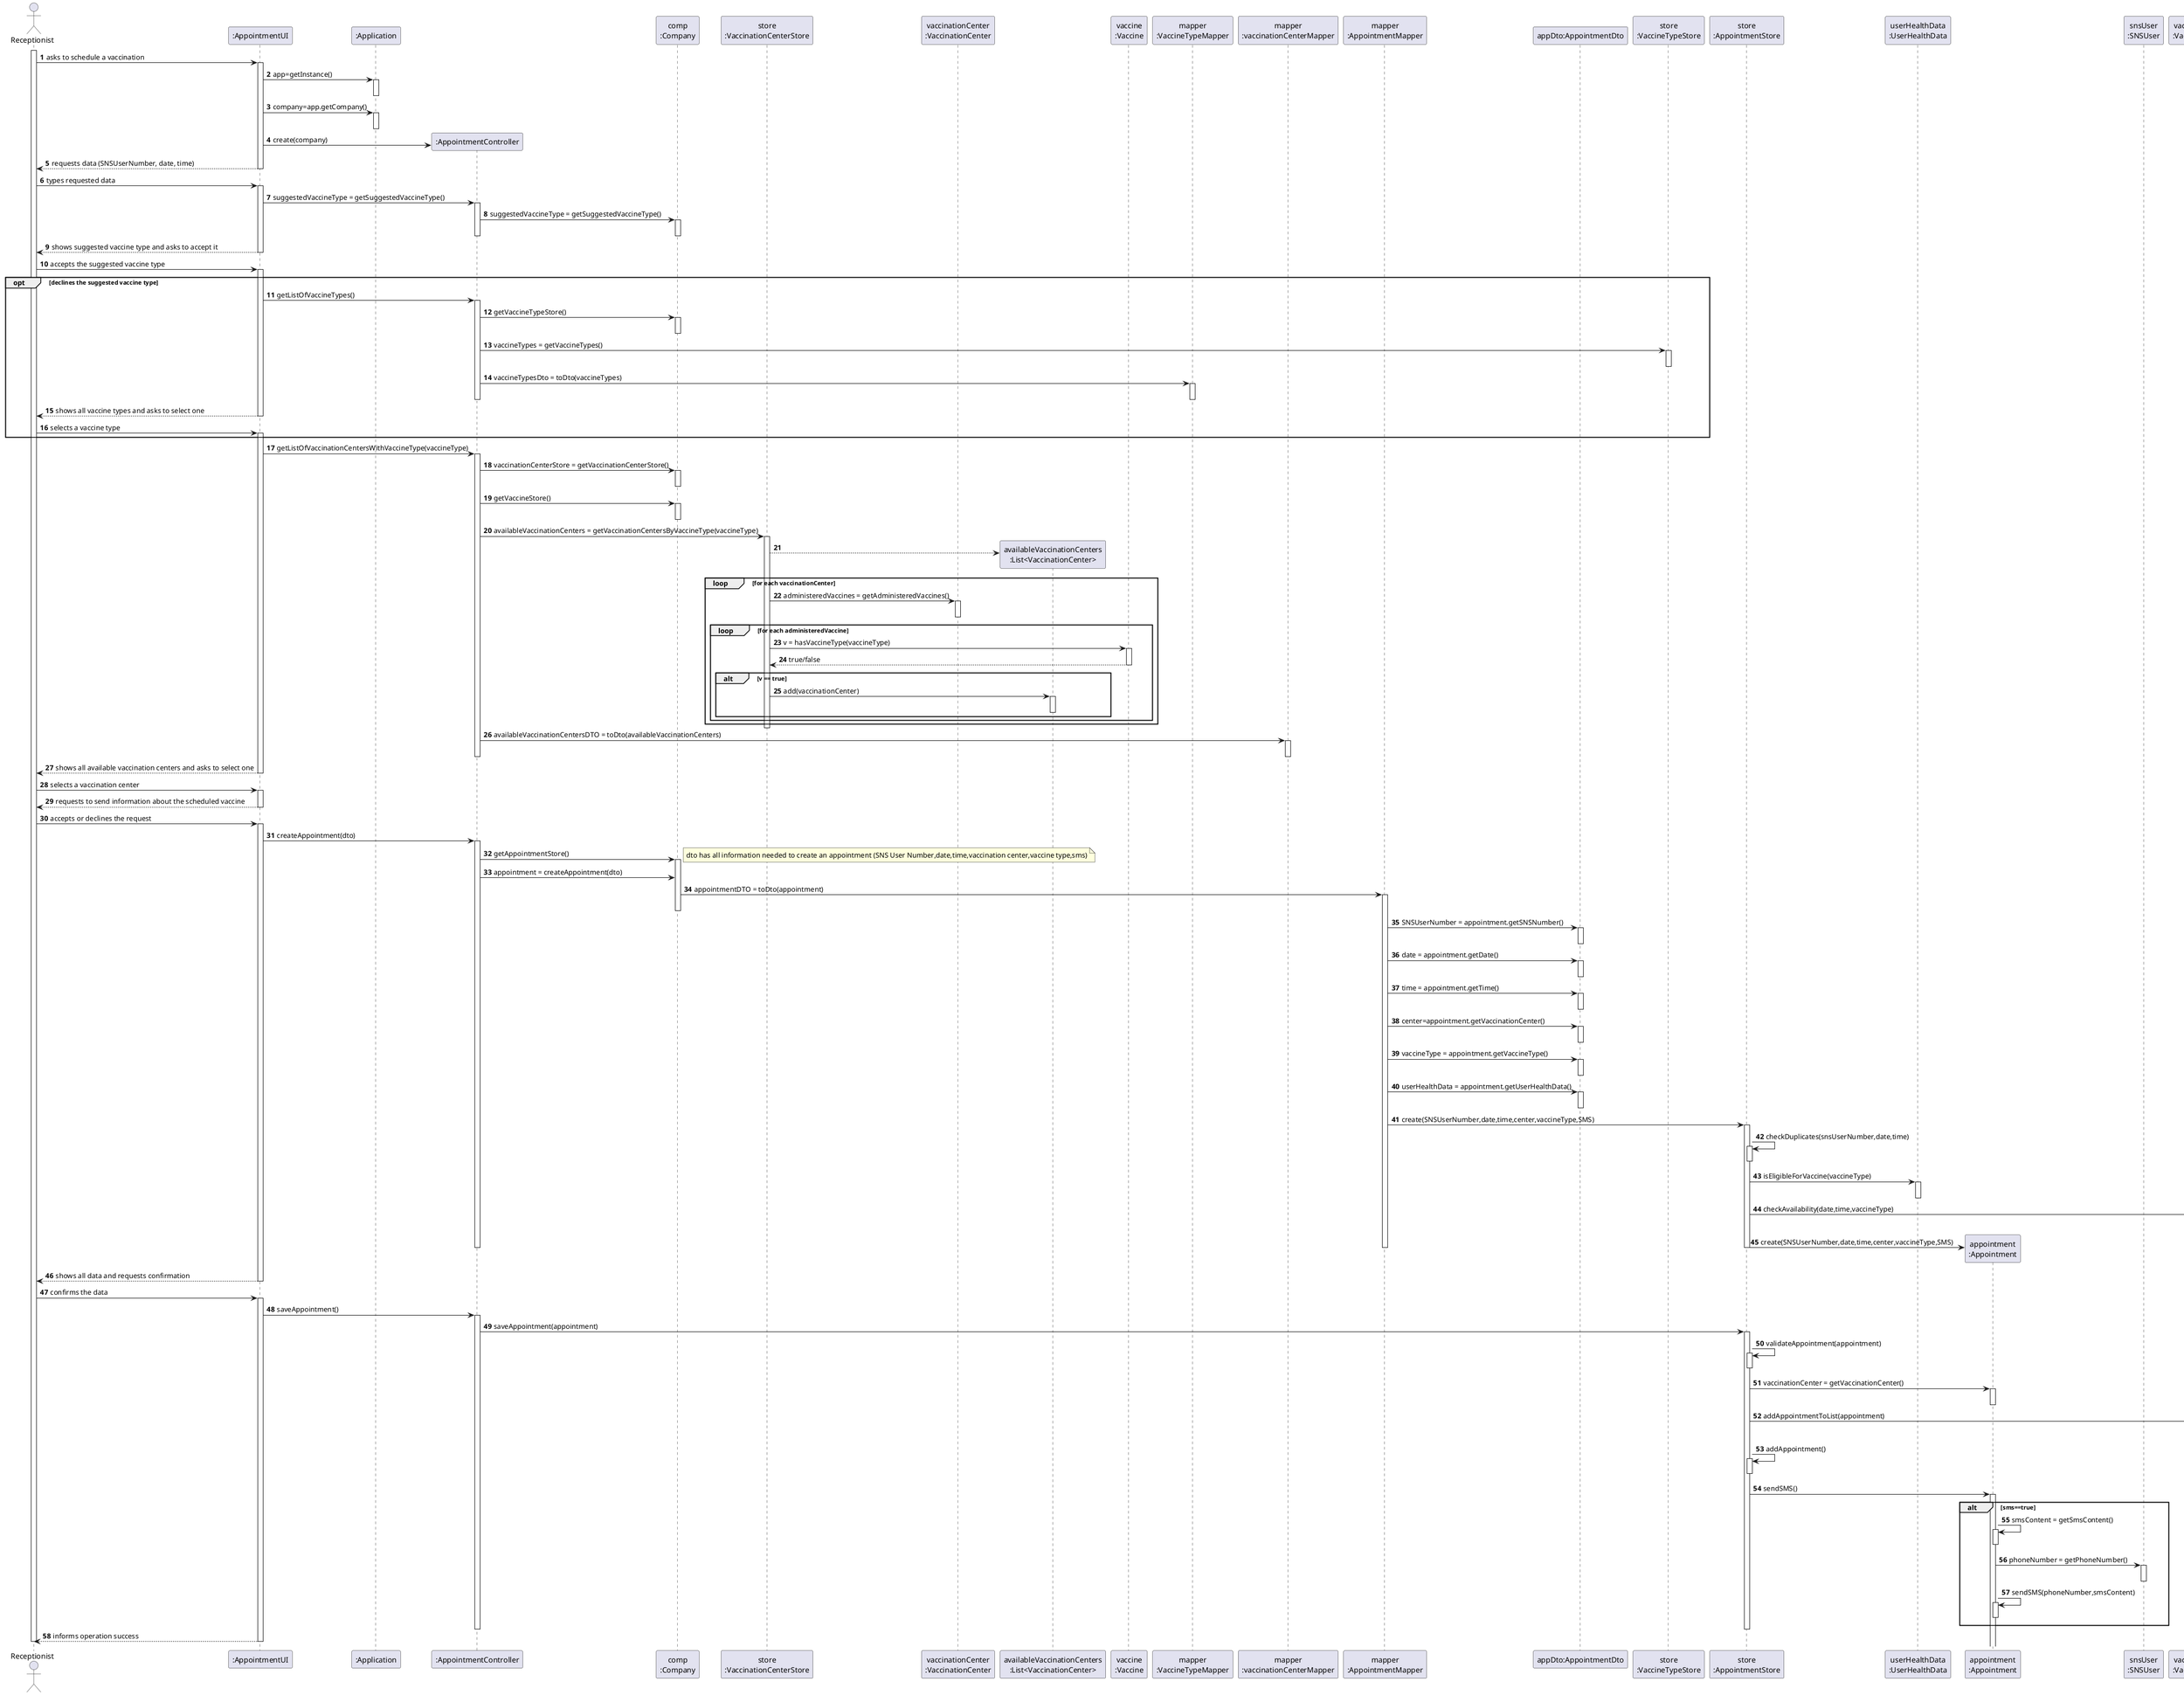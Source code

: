 @startuml US02_SD
autonumber
'hide footbox
actor "Receptionist" as RECEPT

participant ":AppointmentUI" as UI
participant ":Application" as APP
participant ":AppointmentController" as CTRL
participant "comp\n:Company" as COMP
participant "store\n:VaccinationCenterStore" as CENTERSTORE
participant "vaccinationCenter\n:VaccinationCenter" as CENTER
participant "availableVaccinationCenters\n:List<VaccinationCenter>" as LISTCENTER
participant "vaccine\n:Vaccine" as VACCINE
participant "mapper\n:VaccineTypeMapper" as VACTYPEMAPPER
participant "mapper\n:vaccinationCenterMapper" as VACMAPPER
participant "mapper\n:AppointmentMapper" as APPMAPPER
participant "appDto:AppointmentDto" as DTO
participant "store\n:VaccineTypeStore" as VACSTORE
participant "store\n:AppointmentStore" as APPSTORE
participant "userHealthData\n:UserHealthData" as USERDATA
participant "appointment\n:Appointment" as APPOINT
participant "snsUser\n:SNSUser" as SNSUSER
participant "vaccinationCenter\n:VaccinationCenter" as VACCENTER
participant "vaccinesTypes\n:List<VaccineType>"
participant "administeredVaccines\n:List<Vaccines>"
participant "vaccineTypesDto\n:List<VaccineTypeDto>"


activate RECEPT
RECEPT -> UI : asks to schedule a vaccination
activate UI

UI -> APP : app=getInstance()
activate APP
deactivate APP

UI -> APP : company=app.getCompany()
activate APP
deactivate APP

UI -> CTRL** : create(company)

UI --> RECEPT : requests data (SNSUserNumber, date, time)
deactivate UI

RECEPT -> UI : types requested data
activate UI

UI -> CTRL : suggestedVaccineType = getSuggestedVaccineType()
activate CTRL

CTRL -> COMP : suggestedVaccineType = getSuggestedVaccineType()
activate COMP
deactivate CTRL
deactivate COMP

UI --> RECEPT : shows suggested vaccine type and asks to accept it
deactivate UI

RECEPT -> UI : accepts the suggested vaccine type
activate UI

opt declines the suggested vaccine type
UI -> CTRL : getListOfVaccineTypes()
activate CTRL

CTRL -> COMP : getVaccineTypeStore()
activate COMP
deactivate COMP

CTRL -> VACSTORE : vaccineTypes = getVaccineTypes()
activate VACSTORE
deactivate VACSTORE

CTRL -> VACTYPEMAPPER : vaccineTypesDto = toDto(vaccineTypes)
activate VACTYPEMAPPER
deactivate VACTYPEMAPPER
deactivate CTRL

UI --> RECEPT : shows all vaccine types and asks to select one
deactivate UI

RECEPT -> UI : selects a vaccine type
activate UI
end

UI -> CTRL : getListOfVaccinationCentersWithVaccineType(vaccineType)
activate CTRL

CTRL -> COMP : vaccinationCenterStore = getVaccinationCenterStore()
activate COMP
deactivate COMP

CTRL -> COMP : getVaccineStore()
activate COMP
deactivate COMP

CTRL -> CENTERSTORE : availableVaccinationCenters = getVaccinationCentersByVaccineType(vaccineType)
activate CENTERSTORE
CENTERSTORE --> LISTCENTER**
loop for each vaccinationCenter
CENTERSTORE -> CENTER : administeredVaccines = getAdministeredVaccines()
activate CENTER
deactivate CENTER
loop for each administeredVaccine
CENTERSTORE -> VACCINE : v = hasVaccineType(vaccineType)
activate VACCINE
VACCINE --> CENTERSTORE : true/false
deactivate VACCINE
alt v == true
CENTERSTORE -> LISTCENTER : add(vaccinationCenter)
activate LISTCENTER
deactivate LISTCENTER
end
end
end
deactivate CENTERSTORE

CTRL -> VACMAPPER : availableVaccinationCentersDTO = toDto(availableVaccinationCenters)
activate VACMAPPER
deactivate VACMAPPER

deactivate CTRL

UI --> RECEPT : shows all available vaccination centers and asks to select one
deactivate UI

RECEPT -> UI : selects a vaccination center
activate UI

UI --> RECEPT : requests to send information about the scheduled vaccine
deactivate UI
RECEPT -> UI : accepts or declines the request
activate UI

UI -> CTRL : createAppointment(dto)
activate CTRL

CTRL -> COMP : getAppointmentStore()
activate COMP

note right 
dto has all information needed to create an appointment (SNS User Number,date,time,vaccination center,vaccine type,sms)
end note
CTRL -> COMP : appointment = createAppointment(dto)

COMP -> APPMAPPER : appointmentDTO = toDto(appointment)
activate APPMAPPER
deactivate COMP

APPMAPPER -> DTO : SNSUserNumber = appointment.getSNSNumber()
activate DTO
deactivate DTO

APPMAPPER -> DTO : date = appointment.getDate()
activate DTO
deactivate DTO

APPMAPPER -> DTO : time = appointment.getTime()
activate DTO
deactivate DTO

APPMAPPER -> DTO : center=appointment.getVaccinationCenter()
activate DTO
deactivate DTO

APPMAPPER -> DTO : vaccineType = appointment.getVaccineType()
activate DTO
deactivate DTO

APPMAPPER -> DTO : userHealthData = appointment.getUserHealthData() 
activate DTO
deactivate DTO

APPMAPPER -> APPSTORE : create(SNSUserNumber,date,time,center,vaccineType,SMS)
activate APPSTORE

APPSTORE -> APPSTORE : checkDuplicates(snsUserNumber,date,time)
activate APPSTORE
deactivate APPSTORE

APPSTORE -> USERDATA : isEligibleForVaccine(vaccineType)
activate USERDATA
deactivate USERDATA

APPSTORE -> VACCENTER : checkAvailability(date,time,vaccineType)
activate VACCENTER
deactivate VACCENTER

APPSTORE -> APPOINT** : create(SNSUserNumber,date,time,center,vaccineType,SMS)
deactivate APPMAPPER
deactivate APPSTORE
deactivate CTRL

UI --> RECEPT : shows all data and requests confirmation
deactivate UI
RECEPT -> UI : confirms the data
activate UI

UI -> CTRL : saveAppointment()
activate CTRL

CTRL -> APPSTORE : saveAppointment(appointment)
activate APPSTORE

APPSTORE -> APPSTORE : validateAppointment(appointment)
activate APPSTORE
deactivate APPSTORE

APPSTORE -> APPOINT : vaccinationCenter = getVaccinationCenter()
activate APPOINT
deactivate APPOINT

APPSTORE -> VACCENTER : addAppointmentToList(appointment)
activate VACCENTER
deactivate VACCENTER

APPSTORE -> APPSTORE : addAppointment()
activate APPSTORE
deactivate APPSTORE

APPSTORE -> APPOINT : sendSMS()
activate APPOINT

alt sms==true
APPOINT -> APPOINT : smsContent = getSmsContent()
activate APPOINT
deactivate APPOINT

APPOINT -> SNSUSER : phoneNumber = getPhoneNumber()
activate SNSUSER
deactivate SNSUSER

APPOINT -> APPOINT : sendSMS(phoneNumber,smsContent)
activate APPOINT
deactivate APPOINT
end


deactivate APPSTORE
deactivate CTRL

UI --> RECEPT : informs operation success
deactivate UI

deactivate RECEPT

@enduml